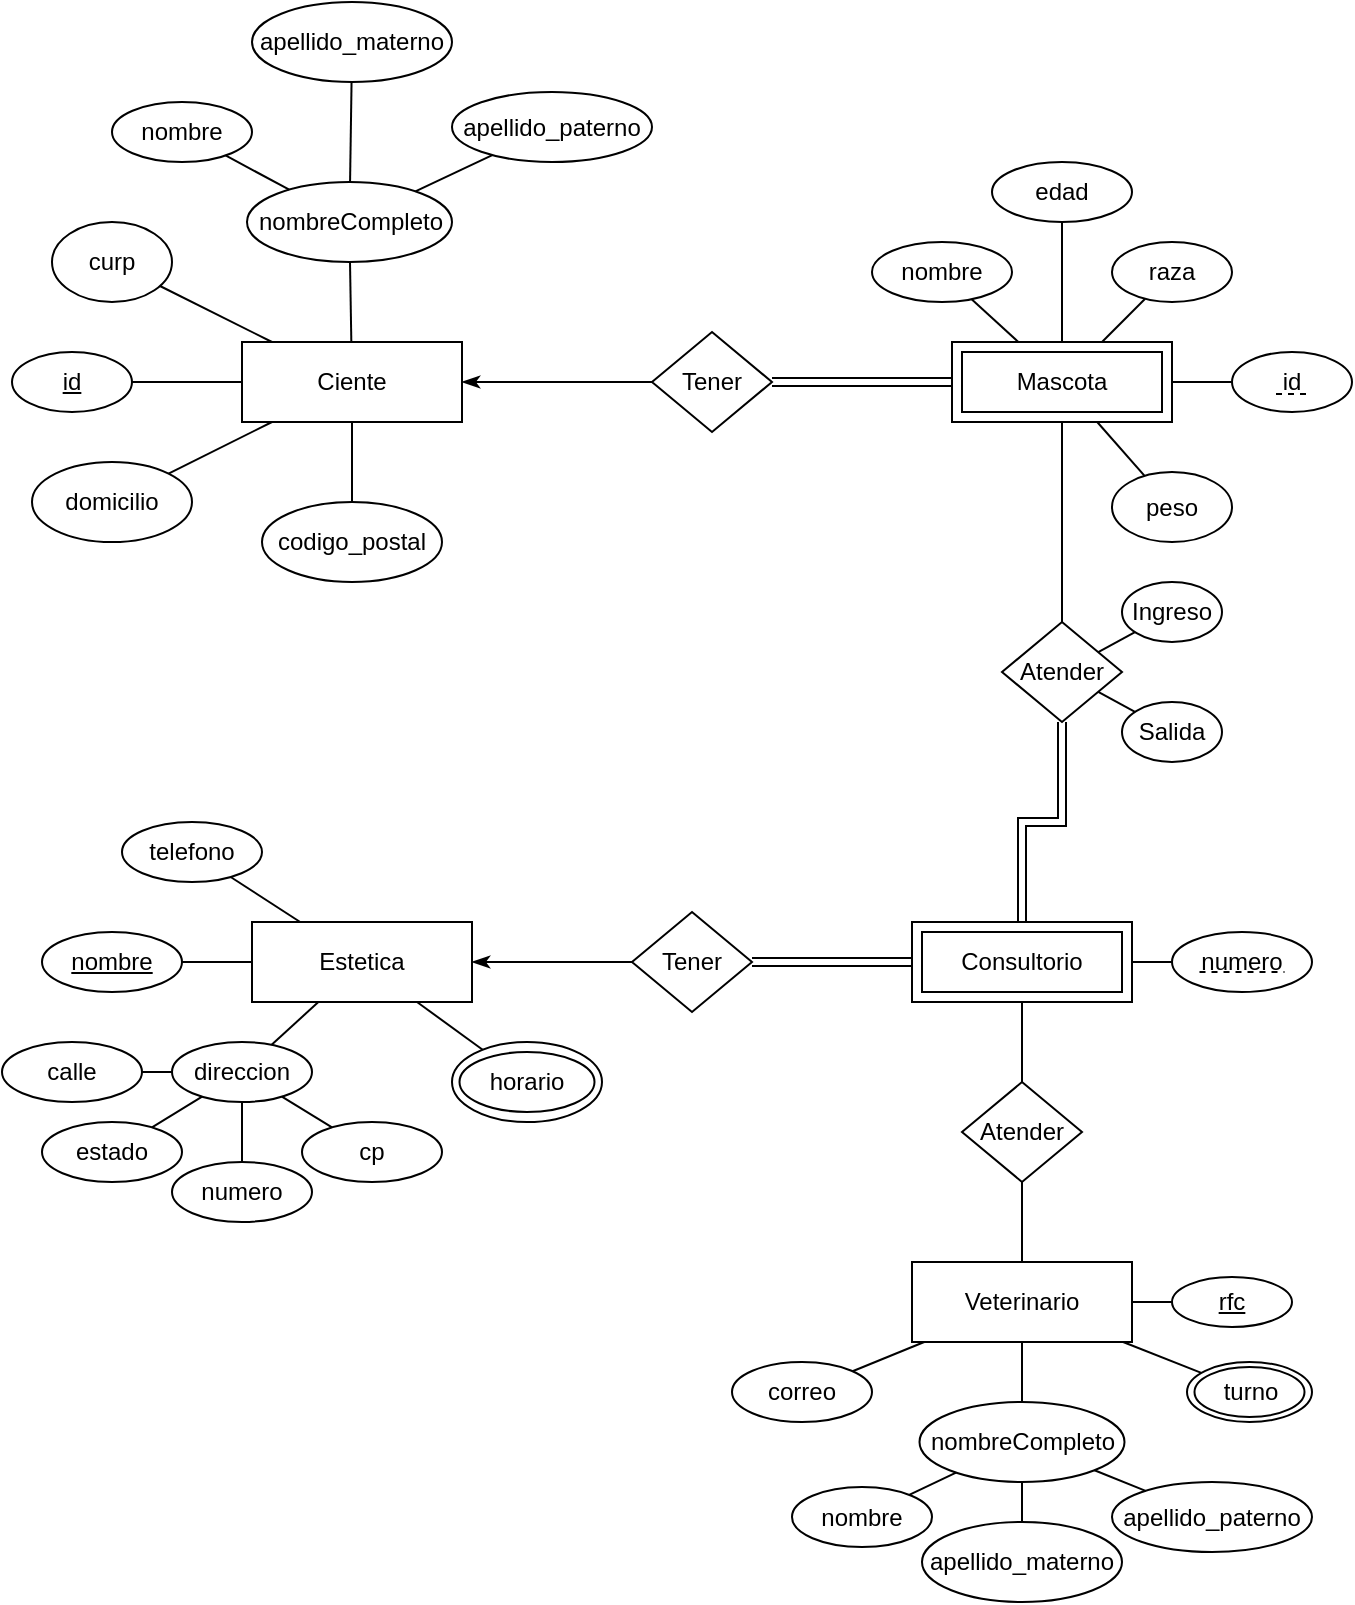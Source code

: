<mxfile version="17.2.4"><diagram id="R2lEEEUBdFMjLlhIrx00" name="Page-1"><mxGraphModel dx="2272" dy="793" grid="1" gridSize="10" guides="1" tooltips="1" connect="1" arrows="1" fold="1" page="1" pageScale="1" pageWidth="850" pageHeight="1100" math="0" shadow="0" extFonts="Permanent Marker^https://fonts.googleapis.com/css?family=Permanent+Marker"><root><mxCell id="0"/><mxCell id="1" parent="0"/><mxCell id="mn3JZieVtwoL1U0zWphi-1" value="Ciente" style="rounded=0;whiteSpace=wrap;html=1;" vertex="1" parent="1"><mxGeometry x="65" y="270" width="110" height="40" as="geometry"/></mxCell><mxCell id="mn3JZieVtwoL1U0zWphi-2" value="id" style="ellipse;whiteSpace=wrap;html=1;fontStyle=4" vertex="1" parent="1"><mxGeometry x="-50" y="275" width="60" height="30" as="geometry"/></mxCell><mxCell id="mn3JZieVtwoL1U0zWphi-3" value="apellido_paterno" style="ellipse;whiteSpace=wrap;html=1;" vertex="1" parent="1"><mxGeometry x="170" y="145" width="100" height="35" as="geometry"/></mxCell><mxCell id="mn3JZieVtwoL1U0zWphi-4" value="apellido_materno" style="ellipse;whiteSpace=wrap;html=1;" vertex="1" parent="1"><mxGeometry x="70" y="100" width="100" height="40" as="geometry"/></mxCell><mxCell id="mn3JZieVtwoL1U0zWphi-5" value="nombreCompleto" style="ellipse;whiteSpace=wrap;html=1;" vertex="1" parent="1"><mxGeometry x="67.5" y="190" width="102.5" height="40" as="geometry"/></mxCell><mxCell id="mn3JZieVtwoL1U0zWphi-6" value="nombre" style="ellipse;whiteSpace=wrap;html=1;" vertex="1" parent="1"><mxGeometry y="150" width="70" height="30" as="geometry"/></mxCell><mxCell id="mn3JZieVtwoL1U0zWphi-7" value="" style="endArrow=none;html=1;rounded=0;" edge="1" parent="1" source="mn3JZieVtwoL1U0zWphi-5" target="mn3JZieVtwoL1U0zWphi-6"><mxGeometry width="50" height="50" relative="1" as="geometry"><mxPoint x="160" y="460" as="sourcePoint"/><mxPoint x="210" y="410" as="targetPoint"/></mxGeometry></mxCell><mxCell id="mn3JZieVtwoL1U0zWphi-8" value="" style="endArrow=none;html=1;rounded=0;" edge="1" parent="1" source="mn3JZieVtwoL1U0zWphi-5" target="mn3JZieVtwoL1U0zWphi-4"><mxGeometry width="50" height="50" relative="1" as="geometry"><mxPoint x="93.003" y="206.501" as="sourcePoint"/><mxPoint x="65.355" y="192.678" as="targetPoint"/></mxGeometry></mxCell><mxCell id="mn3JZieVtwoL1U0zWphi-9" value="" style="endArrow=none;html=1;rounded=0;" edge="1" parent="1" source="mn3JZieVtwoL1U0zWphi-5" target="mn3JZieVtwoL1U0zWphi-3"><mxGeometry width="50" height="50" relative="1" as="geometry"><mxPoint x="130" y="200" as="sourcePoint"/><mxPoint x="130" y="160" as="targetPoint"/></mxGeometry></mxCell><mxCell id="mn3JZieVtwoL1U0zWphi-10" value="" style="endArrow=none;html=1;rounded=0;" edge="1" parent="1" source="mn3JZieVtwoL1U0zWphi-1" target="mn3JZieVtwoL1U0zWphi-5"><mxGeometry width="50" height="50" relative="1" as="geometry"><mxPoint x="166.997" y="196.501" as="sourcePoint"/><mxPoint x="194.645" y="182.678" as="targetPoint"/></mxGeometry></mxCell><mxCell id="mn3JZieVtwoL1U0zWphi-11" value="" style="endArrow=none;html=1;rounded=0;" edge="1" parent="1" source="mn3JZieVtwoL1U0zWphi-1" target="mn3JZieVtwoL1U0zWphi-2"><mxGeometry width="50" height="50" relative="1" as="geometry"><mxPoint x="176.997" y="206.501" as="sourcePoint"/><mxPoint x="204.645" y="192.678" as="targetPoint"/></mxGeometry></mxCell><mxCell id="mn3JZieVtwoL1U0zWphi-12" value="curp" style="ellipse;whiteSpace=wrap;html=1;" vertex="1" parent="1"><mxGeometry x="-30" y="210" width="60" height="40" as="geometry"/></mxCell><mxCell id="mn3JZieVtwoL1U0zWphi-13" value="domicilio" style="ellipse;whiteSpace=wrap;html=1;" vertex="1" parent="1"><mxGeometry x="-40" y="330" width="80" height="40" as="geometry"/></mxCell><mxCell id="mn3JZieVtwoL1U0zWphi-14" value="codigo_postal" style="ellipse;whiteSpace=wrap;html=1;" vertex="1" parent="1"><mxGeometry x="75" y="350" width="90" height="40" as="geometry"/></mxCell><mxCell id="mn3JZieVtwoL1U0zWphi-15" value="" style="endArrow=none;html=1;rounded=0;" edge="1" parent="1" source="mn3JZieVtwoL1U0zWphi-1" target="mn3JZieVtwoL1U0zWphi-12"><mxGeometry width="50" height="50" relative="1" as="geometry"><mxPoint x="130" y="340" as="sourcePoint"/><mxPoint x="180" y="290" as="targetPoint"/></mxGeometry></mxCell><mxCell id="mn3JZieVtwoL1U0zWphi-16" value="" style="endArrow=none;html=1;rounded=0;" edge="1" parent="1" source="mn3JZieVtwoL1U0zWphi-1" target="mn3JZieVtwoL1U0zWphi-13"><mxGeometry width="50" height="50" relative="1" as="geometry"><mxPoint x="90" y="280" as="sourcePoint"/><mxPoint x="34" y="252" as="targetPoint"/></mxGeometry></mxCell><mxCell id="mn3JZieVtwoL1U0zWphi-17" value="" style="endArrow=none;html=1;rounded=0;" edge="1" parent="1" source="mn3JZieVtwoL1U0zWphi-1" target="mn3JZieVtwoL1U0zWphi-14"><mxGeometry width="50" height="50" relative="1" as="geometry"><mxPoint x="90" y="320" as="sourcePoint"/><mxPoint x="38.284" y="345.858" as="targetPoint"/></mxGeometry></mxCell><mxCell id="mn3JZieVtwoL1U0zWphi-18" value="Mascota" style="rounded=0;whiteSpace=wrap;html=1;" vertex="1" parent="1"><mxGeometry x="420" y="270" width="110" height="40" as="geometry"/></mxCell><mxCell id="mn3JZieVtwoL1U0zWphi-19" value="id" style="ellipse;whiteSpace=wrap;html=1;fontStyle=0" vertex="1" parent="1"><mxGeometry x="560" y="275" width="60" height="30" as="geometry"/></mxCell><mxCell id="mn3JZieVtwoL1U0zWphi-20" value="nombre" style="ellipse;whiteSpace=wrap;html=1;" vertex="1" parent="1"><mxGeometry x="380" y="220" width="70" height="30" as="geometry"/></mxCell><mxCell id="mn3JZieVtwoL1U0zWphi-21" value="edad" style="ellipse;whiteSpace=wrap;html=1;" vertex="1" parent="1"><mxGeometry x="440" y="180" width="70" height="30" as="geometry"/></mxCell><mxCell id="mn3JZieVtwoL1U0zWphi-22" value="peso" style="ellipse;whiteSpace=wrap;html=1;" vertex="1" parent="1"><mxGeometry x="500" y="335" width="60" height="35" as="geometry"/></mxCell><mxCell id="mn3JZieVtwoL1U0zWphi-23" value="raza" style="ellipse;whiteSpace=wrap;html=1;" vertex="1" parent="1"><mxGeometry x="500" y="220" width="60" height="30" as="geometry"/></mxCell><mxCell id="mn3JZieVtwoL1U0zWphi-24" value="" style="endArrow=none;html=1;rounded=0;" edge="1" parent="1" source="mn3JZieVtwoL1U0zWphi-18" target="mn3JZieVtwoL1U0zWphi-20"><mxGeometry width="50" height="50" relative="1" as="geometry"><mxPoint x="130" y="340" as="sourcePoint"/><mxPoint x="180" y="290" as="targetPoint"/></mxGeometry></mxCell><mxCell id="mn3JZieVtwoL1U0zWphi-25" value="" style="endArrow=none;html=1;rounded=0;" edge="1" parent="1" source="mn3JZieVtwoL1U0zWphi-18" target="mn3JZieVtwoL1U0zWphi-21"><mxGeometry width="50" height="50" relative="1" as="geometry"><mxPoint x="463.182" y="280" as="sourcePoint"/><mxPoint x="439.824" y="258.588" as="targetPoint"/></mxGeometry></mxCell><mxCell id="mn3JZieVtwoL1U0zWphi-26" value="" style="endArrow=none;html=1;rounded=0;" edge="1" parent="1" source="mn3JZieVtwoL1U0zWphi-18" target="mn3JZieVtwoL1U0zWphi-23"><mxGeometry width="50" height="50" relative="1" as="geometry"><mxPoint x="485" y="280" as="sourcePoint"/><mxPoint x="485" y="220" as="targetPoint"/></mxGeometry></mxCell><mxCell id="mn3JZieVtwoL1U0zWphi-27" value="" style="endArrow=none;html=1;rounded=0;" edge="1" parent="1" source="mn3JZieVtwoL1U0zWphi-18" target="mn3JZieVtwoL1U0zWphi-19"><mxGeometry width="50" height="50" relative="1" as="geometry"><mxPoint x="500" y="290" as="sourcePoint"/><mxPoint x="526.584" y="258.416" as="targetPoint"/></mxGeometry></mxCell><mxCell id="mn3JZieVtwoL1U0zWphi-28" value="" style="endArrow=none;html=1;rounded=0;" edge="1" parent="1" source="mn3JZieVtwoL1U0zWphi-18" target="mn3JZieVtwoL1U0zWphi-22"><mxGeometry width="50" height="50" relative="1" as="geometry"><mxPoint x="540" y="300" as="sourcePoint"/><mxPoint x="570" y="300" as="targetPoint"/></mxGeometry></mxCell><mxCell id="mn3JZieVtwoL1U0zWphi-29" value="" style="rounded=0;whiteSpace=wrap;html=1;fillColor=none;" vertex="1" parent="1"><mxGeometry x="425" y="275" width="100" height="30" as="geometry"/></mxCell><mxCell id="mn3JZieVtwoL1U0zWphi-30" value="Tener" style="rhombus;whiteSpace=wrap;html=1;fillColor=default;" vertex="1" parent="1"><mxGeometry x="270" y="265" width="60" height="50" as="geometry"/></mxCell><mxCell id="mn3JZieVtwoL1U0zWphi-31" value="" style="endArrow=none;html=1;rounded=0;shape=link;" edge="1" parent="1" source="mn3JZieVtwoL1U0zWphi-30" target="mn3JZieVtwoL1U0zWphi-18"><mxGeometry width="50" height="50" relative="1" as="geometry"><mxPoint x="130" y="340" as="sourcePoint"/><mxPoint x="400" y="330" as="targetPoint"/></mxGeometry></mxCell><mxCell id="mn3JZieVtwoL1U0zWphi-32" value="" style="endArrow=none;html=1;rounded=0;startArrow=classicThin;startFill=1;" edge="1" parent="1" source="mn3JZieVtwoL1U0zWphi-1" target="mn3JZieVtwoL1U0zWphi-30"><mxGeometry width="50" height="50" relative="1" as="geometry"><mxPoint x="130" y="340" as="sourcePoint"/><mxPoint x="180" y="290" as="targetPoint"/></mxGeometry></mxCell><mxCell id="mn3JZieVtwoL1U0zWphi-33" value="Estetica" style="rounded=0;whiteSpace=wrap;html=1;" vertex="1" parent="1"><mxGeometry x="70" y="560" width="110" height="40" as="geometry"/></mxCell><mxCell id="mn3JZieVtwoL1U0zWphi-34" value="nombre" style="ellipse;whiteSpace=wrap;html=1;fontStyle=4" vertex="1" parent="1"><mxGeometry x="-35" y="565" width="70" height="30" as="geometry"/></mxCell><mxCell id="mn3JZieVtwoL1U0zWphi-35" value="telefono" style="ellipse;whiteSpace=wrap;html=1;" vertex="1" parent="1"><mxGeometry x="5" y="510" width="70" height="30" as="geometry"/></mxCell><mxCell id="mn3JZieVtwoL1U0zWphi-36" value="direccion" style="ellipse;whiteSpace=wrap;html=1;" vertex="1" parent="1"><mxGeometry x="30" y="620" width="70" height="30" as="geometry"/></mxCell><mxCell id="mn3JZieVtwoL1U0zWphi-37" value="calle" style="ellipse;whiteSpace=wrap;html=1;" vertex="1" parent="1"><mxGeometry x="-55" y="620" width="70" height="30" as="geometry"/></mxCell><mxCell id="mn3JZieVtwoL1U0zWphi-38" value="estado" style="ellipse;whiteSpace=wrap;html=1;" vertex="1" parent="1"><mxGeometry x="-35" y="660" width="70" height="30" as="geometry"/></mxCell><mxCell id="mn3JZieVtwoL1U0zWphi-39" value="numero" style="ellipse;whiteSpace=wrap;html=1;" vertex="1" parent="1"><mxGeometry x="30" y="680" width="70" height="30" as="geometry"/></mxCell><mxCell id="mn3JZieVtwoL1U0zWphi-40" value="cp" style="ellipse;whiteSpace=wrap;html=1;" vertex="1" parent="1"><mxGeometry x="95" y="660" width="70" height="30" as="geometry"/></mxCell><mxCell id="mn3JZieVtwoL1U0zWphi-41" value="" style="endArrow=none;html=1;rounded=0;" edge="1" parent="1" source="mn3JZieVtwoL1U0zWphi-36" target="mn3JZieVtwoL1U0zWphi-37"><mxGeometry width="50" height="50" relative="1" as="geometry"><mxPoint x="130" y="540" as="sourcePoint"/><mxPoint x="180" y="490" as="targetPoint"/></mxGeometry></mxCell><mxCell id="mn3JZieVtwoL1U0zWphi-42" value="" style="endArrow=none;html=1;rounded=0;" edge="1" parent="1" source="mn3JZieVtwoL1U0zWphi-36" target="mn3JZieVtwoL1U0zWphi-38"><mxGeometry width="50" height="50" relative="1" as="geometry"><mxPoint x="130" y="540" as="sourcePoint"/><mxPoint x="180" y="490" as="targetPoint"/></mxGeometry></mxCell><mxCell id="mn3JZieVtwoL1U0zWphi-43" value="" style="endArrow=none;html=1;rounded=0;" edge="1" parent="1" source="mn3JZieVtwoL1U0zWphi-36" target="mn3JZieVtwoL1U0zWphi-39"><mxGeometry width="50" height="50" relative="1" as="geometry"><mxPoint x="130" y="540" as="sourcePoint"/><mxPoint x="180" y="490" as="targetPoint"/></mxGeometry></mxCell><mxCell id="mn3JZieVtwoL1U0zWphi-44" value="" style="endArrow=none;html=1;rounded=0;" edge="1" parent="1" source="mn3JZieVtwoL1U0zWphi-36" target="mn3JZieVtwoL1U0zWphi-40"><mxGeometry width="50" height="50" relative="1" as="geometry"><mxPoint x="130" y="540" as="sourcePoint"/><mxPoint x="180" y="490" as="targetPoint"/></mxGeometry></mxCell><mxCell id="mn3JZieVtwoL1U0zWphi-45" value="" style="endArrow=none;html=1;rounded=0;" edge="1" parent="1" source="mn3JZieVtwoL1U0zWphi-33" target="mn3JZieVtwoL1U0zWphi-36"><mxGeometry width="50" height="50" relative="1" as="geometry"><mxPoint x="130" y="540" as="sourcePoint"/><mxPoint x="180" y="490" as="targetPoint"/></mxGeometry></mxCell><mxCell id="mn3JZieVtwoL1U0zWphi-46" value="" style="endArrow=none;html=1;rounded=0;" edge="1" parent="1" source="mn3JZieVtwoL1U0zWphi-33" target="mn3JZieVtwoL1U0zWphi-35"><mxGeometry width="50" height="50" relative="1" as="geometry"><mxPoint x="130" y="540" as="sourcePoint"/><mxPoint x="180" y="490" as="targetPoint"/></mxGeometry></mxCell><mxCell id="mn3JZieVtwoL1U0zWphi-47" value="" style="endArrow=none;html=1;rounded=0;" edge="1" parent="1" source="mn3JZieVtwoL1U0zWphi-33" target="mn3JZieVtwoL1U0zWphi-34"><mxGeometry width="50" height="50" relative="1" as="geometry"><mxPoint x="130" y="540" as="sourcePoint"/><mxPoint x="180" y="490" as="targetPoint"/></mxGeometry></mxCell><mxCell id="mn3JZieVtwoL1U0zWphi-49" value="horario" style="ellipse;whiteSpace=wrap;html=1;" vertex="1" parent="1"><mxGeometry x="170" y="620" width="75" height="40" as="geometry"/></mxCell><mxCell id="mn3JZieVtwoL1U0zWphi-50" value="" style="endArrow=none;html=1;rounded=0;" edge="1" parent="1" source="mn3JZieVtwoL1U0zWphi-49" target="mn3JZieVtwoL1U0zWphi-33"><mxGeometry width="50" height="50" relative="1" as="geometry"><mxPoint x="130" y="540" as="sourcePoint"/><mxPoint x="180" y="490" as="targetPoint"/></mxGeometry></mxCell><mxCell id="mn3JZieVtwoL1U0zWphi-51" value="" style="ellipse;whiteSpace=wrap;html=1;fillColor=none;" vertex="1" parent="1"><mxGeometry x="173.75" y="625" width="67.5" height="30" as="geometry"/></mxCell><mxCell id="mn3JZieVtwoL1U0zWphi-52" value="" style="endArrow=none;dashed=1;html=1;rounded=0;" edge="1" parent="1"><mxGeometry width="50" height="50" relative="1" as="geometry"><mxPoint x="582" y="296" as="sourcePoint"/><mxPoint x="597" y="296" as="targetPoint"/></mxGeometry></mxCell><mxCell id="mn3JZieVtwoL1U0zWphi-53" value="Consultorio" style="rounded=0;whiteSpace=wrap;html=1;" vertex="1" parent="1"><mxGeometry x="400" y="560" width="110" height="40" as="geometry"/></mxCell><mxCell id="mn3JZieVtwoL1U0zWphi-54" value="" style="endArrow=none;html=1;rounded=0;startArrow=classicThin;startFill=1;exitX=1;exitY=0.5;exitDx=0;exitDy=0;" edge="1" parent="1" source="mn3JZieVtwoL1U0zWphi-33" target="mn3JZieVtwoL1U0zWphi-55"><mxGeometry width="50" height="50" relative="1" as="geometry"><mxPoint x="190" y="579.58" as="sourcePoint"/><mxPoint x="250" y="580" as="targetPoint"/></mxGeometry></mxCell><mxCell id="mn3JZieVtwoL1U0zWphi-55" value="Tener" style="rhombus;whiteSpace=wrap;html=1;fillColor=default;" vertex="1" parent="1"><mxGeometry x="260" y="555" width="60" height="50" as="geometry"/></mxCell><mxCell id="mn3JZieVtwoL1U0zWphi-56" value="" style="endArrow=none;html=1;rounded=0;shape=link;" edge="1" parent="1" source="mn3JZieVtwoL1U0zWphi-55" target="mn3JZieVtwoL1U0zWphi-53"><mxGeometry width="50" height="50" relative="1" as="geometry"><mxPoint x="320" y="579.58" as="sourcePoint"/><mxPoint x="410" y="579.58" as="targetPoint"/></mxGeometry></mxCell><mxCell id="mn3JZieVtwoL1U0zWphi-58" value="" style="rounded=0;whiteSpace=wrap;html=1;fillColor=none;" vertex="1" parent="1"><mxGeometry x="405" y="565" width="100" height="30" as="geometry"/></mxCell><mxCell id="mn3JZieVtwoL1U0zWphi-59" value="Atender" style="rhombus;whiteSpace=wrap;html=1;fillColor=default;" vertex="1" parent="1"><mxGeometry x="445" y="410" width="60" height="50" as="geometry"/></mxCell><mxCell id="mn3JZieVtwoL1U0zWphi-60" value="" style="endArrow=none;html=1;rounded=0;" edge="1" parent="1" source="mn3JZieVtwoL1U0zWphi-59" target="mn3JZieVtwoL1U0zWphi-18"><mxGeometry width="50" height="50" relative="1" as="geometry"><mxPoint x="170" y="430" as="sourcePoint"/><mxPoint x="220" y="380" as="targetPoint"/></mxGeometry></mxCell><mxCell id="mn3JZieVtwoL1U0zWphi-61" value="" style="endArrow=none;html=1;rounded=0;shape=link;" edge="1" parent="1" source="mn3JZieVtwoL1U0zWphi-53" target="mn3JZieVtwoL1U0zWphi-59"><mxGeometry width="50" height="50" relative="1" as="geometry"><mxPoint x="600" y="570" as="sourcePoint"/><mxPoint x="220" y="380" as="targetPoint"/><Array as="points"><mxPoint x="455" y="510"/><mxPoint x="475" y="510"/></Array></mxGeometry></mxCell><mxCell id="mn3JZieVtwoL1U0zWphi-62" value="Ingreso" style="ellipse;whiteSpace=wrap;html=1;fillColor=default;" vertex="1" parent="1"><mxGeometry x="505" y="390" width="50" height="30" as="geometry"/></mxCell><mxCell id="mn3JZieVtwoL1U0zWphi-63" value="Salida" style="ellipse;whiteSpace=wrap;html=1;fillColor=default;" vertex="1" parent="1"><mxGeometry x="505" y="450" width="50" height="30" as="geometry"/></mxCell><mxCell id="mn3JZieVtwoL1U0zWphi-64" value="" style="endArrow=none;html=1;rounded=0;" edge="1" parent="1" source="mn3JZieVtwoL1U0zWphi-59" target="mn3JZieVtwoL1U0zWphi-62"><mxGeometry width="50" height="50" relative="1" as="geometry"><mxPoint x="170" y="400" as="sourcePoint"/><mxPoint x="220" y="350" as="targetPoint"/></mxGeometry></mxCell><mxCell id="mn3JZieVtwoL1U0zWphi-65" value="" style="endArrow=none;html=1;rounded=0;" edge="1" parent="1" source="mn3JZieVtwoL1U0zWphi-59" target="mn3JZieVtwoL1U0zWphi-63"><mxGeometry width="50" height="50" relative="1" as="geometry"><mxPoint x="503.132" y="435.11" as="sourcePoint"/><mxPoint x="521.501" y="425.09" as="targetPoint"/></mxGeometry></mxCell><mxCell id="mn3JZieVtwoL1U0zWphi-67" value="numero" style="ellipse;whiteSpace=wrap;html=1;fontStyle=0" vertex="1" parent="1"><mxGeometry x="530" y="565" width="70" height="30" as="geometry"/></mxCell><mxCell id="mn3JZieVtwoL1U0zWphi-68" value="" style="endArrow=none;dashed=1;html=1;rounded=0;" edge="1" parent="1"><mxGeometry width="50" height="50" relative="1" as="geometry"><mxPoint x="543.75" y="585" as="sourcePoint"/><mxPoint x="586.25" y="585" as="targetPoint"/></mxGeometry></mxCell><mxCell id="mn3JZieVtwoL1U0zWphi-69" value="" style="endArrow=none;html=1;rounded=0;" edge="1" parent="1" source="mn3JZieVtwoL1U0zWphi-67" target="mn3JZieVtwoL1U0zWphi-53"><mxGeometry width="50" height="50" relative="1" as="geometry"><mxPoint x="250" y="510" as="sourcePoint"/><mxPoint x="500" y="640" as="targetPoint"/></mxGeometry></mxCell><mxCell id="mn3JZieVtwoL1U0zWphi-71" value="Veterinario" style="rounded=0;whiteSpace=wrap;html=1;" vertex="1" parent="1"><mxGeometry x="400" y="730" width="110" height="40" as="geometry"/></mxCell><mxCell id="mn3JZieVtwoL1U0zWphi-72" value="rfc" style="ellipse;whiteSpace=wrap;html=1;fontStyle=4" vertex="1" parent="1"><mxGeometry x="530" y="737.5" width="60" height="25" as="geometry"/></mxCell><mxCell id="mn3JZieVtwoL1U0zWphi-73" value="apellido_paterno" style="ellipse;whiteSpace=wrap;html=1;" vertex="1" parent="1"><mxGeometry x="500" y="840" width="100" height="35" as="geometry"/></mxCell><mxCell id="mn3JZieVtwoL1U0zWphi-74" value="apellido_materno" style="ellipse;whiteSpace=wrap;html=1;" vertex="1" parent="1"><mxGeometry x="405" y="860" width="100" height="40" as="geometry"/></mxCell><mxCell id="mn3JZieVtwoL1U0zWphi-75" value="nombreCompleto" style="ellipse;whiteSpace=wrap;html=1;" vertex="1" parent="1"><mxGeometry x="403.75" y="800" width="102.5" height="40" as="geometry"/></mxCell><mxCell id="mn3JZieVtwoL1U0zWphi-76" value="nombre" style="ellipse;whiteSpace=wrap;html=1;" vertex="1" parent="1"><mxGeometry x="340" y="842.5" width="70" height="30" as="geometry"/></mxCell><mxCell id="mn3JZieVtwoL1U0zWphi-77" value="" style="endArrow=none;html=1;rounded=0;" edge="1" parent="1" source="mn3JZieVtwoL1U0zWphi-75" target="mn3JZieVtwoL1U0zWphi-76"><mxGeometry width="50" height="50" relative="1" as="geometry"><mxPoint x="501.25" y="1070" as="sourcePoint"/><mxPoint x="551.25" y="1020" as="targetPoint"/></mxGeometry></mxCell><mxCell id="mn3JZieVtwoL1U0zWphi-78" value="" style="endArrow=none;html=1;rounded=0;" edge="1" parent="1" source="mn3JZieVtwoL1U0zWphi-75" target="mn3JZieVtwoL1U0zWphi-74"><mxGeometry width="50" height="50" relative="1" as="geometry"><mxPoint x="434.253" y="816.501" as="sourcePoint"/><mxPoint x="406.605" y="802.678" as="targetPoint"/></mxGeometry></mxCell><mxCell id="mn3JZieVtwoL1U0zWphi-79" value="" style="endArrow=none;html=1;rounded=0;" edge="1" parent="1" source="mn3JZieVtwoL1U0zWphi-75" target="mn3JZieVtwoL1U0zWphi-73"><mxGeometry width="50" height="50" relative="1" as="geometry"><mxPoint x="471.25" y="810" as="sourcePoint"/><mxPoint x="471.25" y="770" as="targetPoint"/></mxGeometry></mxCell><mxCell id="mn3JZieVtwoL1U0zWphi-80" value="" style="endArrow=none;html=1;rounded=0;" edge="1" parent="1" source="mn3JZieVtwoL1U0zWphi-75" target="mn3JZieVtwoL1U0zWphi-71"><mxGeometry width="50" height="50" relative="1" as="geometry"><mxPoint x="200" y="760" as="sourcePoint"/><mxPoint x="250" y="710" as="targetPoint"/></mxGeometry></mxCell><mxCell id="mn3JZieVtwoL1U0zWphi-82" value="correo" style="ellipse;whiteSpace=wrap;html=1;" vertex="1" parent="1"><mxGeometry x="310" y="780" width="70" height="30" as="geometry"/></mxCell><mxCell id="mn3JZieVtwoL1U0zWphi-83" value="turno" style="ellipse;whiteSpace=wrap;html=1;" vertex="1" parent="1"><mxGeometry x="537.5" y="780" width="62.5" height="30" as="geometry"/></mxCell><mxCell id="mn3JZieVtwoL1U0zWphi-84" value="" style="ellipse;whiteSpace=wrap;html=1;fillColor=none;" vertex="1" parent="1"><mxGeometry x="541.25" y="782.5" width="55" height="25" as="geometry"/></mxCell><mxCell id="mn3JZieVtwoL1U0zWphi-85" value="" style="endArrow=none;html=1;rounded=0;" edge="1" parent="1" source="mn3JZieVtwoL1U0zWphi-82" target="mn3JZieVtwoL1U0zWphi-71"><mxGeometry width="50" height="50" relative="1" as="geometry"><mxPoint x="260" y="670" as="sourcePoint"/><mxPoint x="310" y="620" as="targetPoint"/></mxGeometry></mxCell><mxCell id="mn3JZieVtwoL1U0zWphi-86" value="" style="endArrow=none;html=1;rounded=0;" edge="1" parent="1" source="mn3JZieVtwoL1U0zWphi-83" target="mn3JZieVtwoL1U0zWphi-71"><mxGeometry width="50" height="50" relative="1" as="geometry"><mxPoint x="260" y="670" as="sourcePoint"/><mxPoint x="310" y="620" as="targetPoint"/></mxGeometry></mxCell><mxCell id="mn3JZieVtwoL1U0zWphi-87" value="" style="endArrow=none;html=1;rounded=0;" edge="1" parent="1" source="mn3JZieVtwoL1U0zWphi-72" target="mn3JZieVtwoL1U0zWphi-71"><mxGeometry width="50" height="50" relative="1" as="geometry"><mxPoint x="260" y="670" as="sourcePoint"/><mxPoint x="310" y="620" as="targetPoint"/></mxGeometry></mxCell><mxCell id="mn3JZieVtwoL1U0zWphi-88" value="" style="endArrow=none;html=1;rounded=0;" edge="1" parent="1" source="mn3JZieVtwoL1U0zWphi-71" target="mn3JZieVtwoL1U0zWphi-89"><mxGeometry width="50" height="50" relative="1" as="geometry"><mxPoint x="360" y="590" as="sourcePoint"/><mxPoint x="455" y="680" as="targetPoint"/></mxGeometry></mxCell><mxCell id="mn3JZieVtwoL1U0zWphi-89" value="Atender" style="rhombus;whiteSpace=wrap;html=1;fillColor=default;" vertex="1" parent="1"><mxGeometry x="425" y="640" width="60" height="50" as="geometry"/></mxCell><mxCell id="mn3JZieVtwoL1U0zWphi-90" value="" style="endArrow=none;html=1;rounded=0;" edge="1" parent="1" source="mn3JZieVtwoL1U0zWphi-89" target="mn3JZieVtwoL1U0zWphi-53"><mxGeometry width="50" height="50" relative="1" as="geometry"><mxPoint x="360" y="690" as="sourcePoint"/><mxPoint x="480" y="620" as="targetPoint"/></mxGeometry></mxCell></root></mxGraphModel></diagram></mxfile>